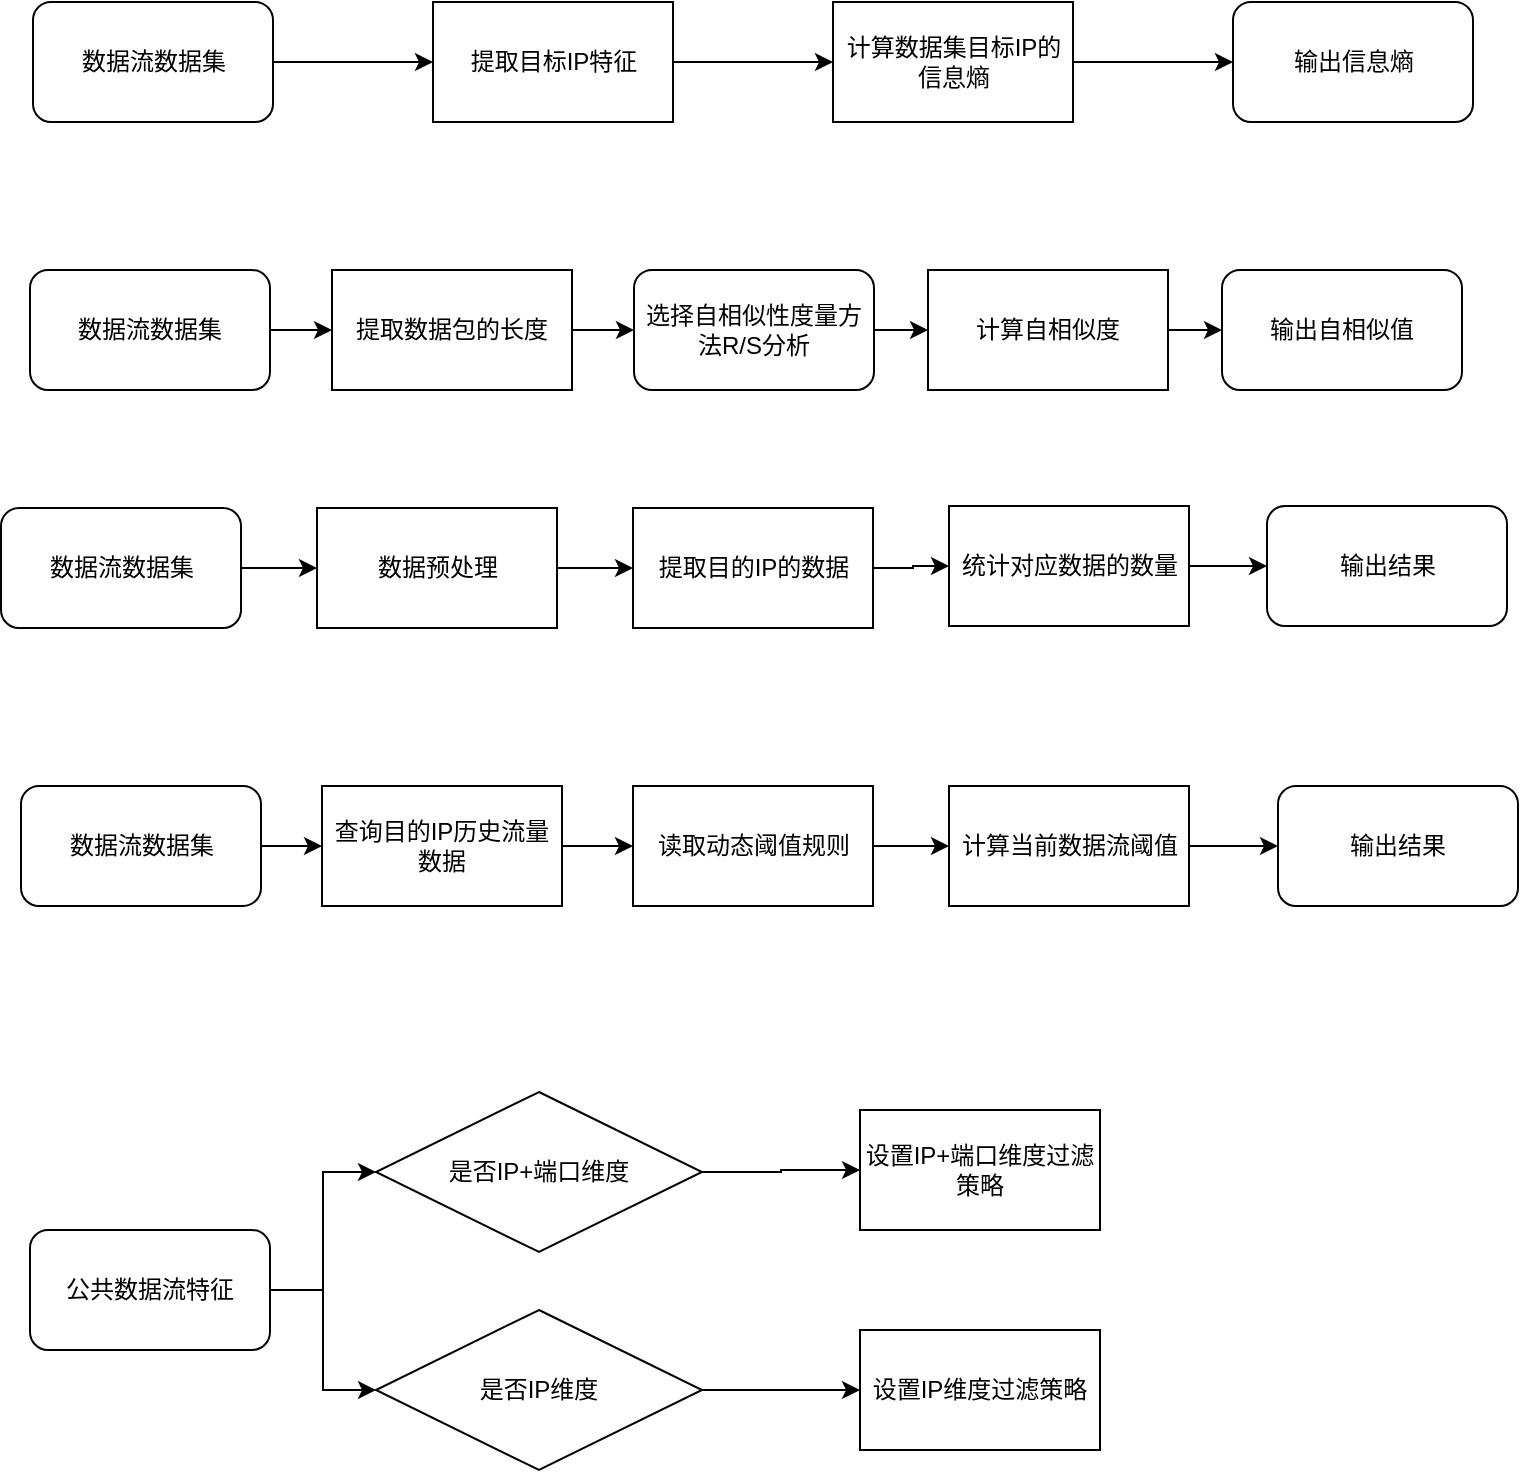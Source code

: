 <mxfile version="24.7.17">
  <diagram name="第 1 页" id="Ts6JQI4yxHBuS3g7pLxs">
    <mxGraphModel dx="1409" dy="753" grid="1" gridSize="10" guides="1" tooltips="1" connect="1" arrows="1" fold="1" page="1" pageScale="1" pageWidth="827" pageHeight="1169" math="0" shadow="0">
      <root>
        <mxCell id="0" />
        <mxCell id="1" parent="0" />
        <mxCell id="qLsD8-3RKok0tZ890hiv-1" value="" style="edgeStyle=orthogonalEdgeStyle;rounded=0;orthogonalLoop=1;jettySize=auto;html=1;" edge="1" parent="1" source="qLsD8-3RKok0tZ890hiv-2" target="qLsD8-3RKok0tZ890hiv-4">
          <mxGeometry relative="1" as="geometry" />
        </mxCell>
        <mxCell id="qLsD8-3RKok0tZ890hiv-2" value="数据流数据集" style="rounded=1;whiteSpace=wrap;html=1;" vertex="1" parent="1">
          <mxGeometry x="61.5" y="193" width="120" height="60" as="geometry" />
        </mxCell>
        <mxCell id="qLsD8-3RKok0tZ890hiv-3" value="" style="edgeStyle=orthogonalEdgeStyle;rounded=0;orthogonalLoop=1;jettySize=auto;html=1;" edge="1" parent="1" source="qLsD8-3RKok0tZ890hiv-4" target="qLsD8-3RKok0tZ890hiv-6">
          <mxGeometry relative="1" as="geometry" />
        </mxCell>
        <mxCell id="qLsD8-3RKok0tZ890hiv-4" value="提取目标IP特征" style="rounded=0;whiteSpace=wrap;html=1;" vertex="1" parent="1">
          <mxGeometry x="261.5" y="193" width="120" height="60" as="geometry" />
        </mxCell>
        <mxCell id="qLsD8-3RKok0tZ890hiv-5" value="" style="edgeStyle=orthogonalEdgeStyle;rounded=0;orthogonalLoop=1;jettySize=auto;html=1;" edge="1" parent="1" source="qLsD8-3RKok0tZ890hiv-6" target="qLsD8-3RKok0tZ890hiv-7">
          <mxGeometry relative="1" as="geometry" />
        </mxCell>
        <mxCell id="qLsD8-3RKok0tZ890hiv-6" value="计算数据集目标IP的&lt;div&gt;信息熵&lt;/div&gt;" style="rounded=0;whiteSpace=wrap;html=1;" vertex="1" parent="1">
          <mxGeometry x="461.5" y="193" width="120" height="60" as="geometry" />
        </mxCell>
        <mxCell id="qLsD8-3RKok0tZ890hiv-7" value="输出信息熵" style="rounded=1;whiteSpace=wrap;html=1;" vertex="1" parent="1">
          <mxGeometry x="661.5" y="193" width="120" height="60" as="geometry" />
        </mxCell>
        <mxCell id="qLsD8-3RKok0tZ890hiv-8" value="" style="edgeStyle=orthogonalEdgeStyle;rounded=0;orthogonalLoop=1;jettySize=auto;html=1;" edge="1" parent="1" source="qLsD8-3RKok0tZ890hiv-9" target="qLsD8-3RKok0tZ890hiv-11">
          <mxGeometry relative="1" as="geometry" />
        </mxCell>
        <mxCell id="qLsD8-3RKok0tZ890hiv-9" value="数据流数据集" style="rounded=1;whiteSpace=wrap;html=1;" vertex="1" parent="1">
          <mxGeometry x="60" y="327" width="120" height="60" as="geometry" />
        </mxCell>
        <mxCell id="qLsD8-3RKok0tZ890hiv-10" value="" style="edgeStyle=orthogonalEdgeStyle;rounded=0;orthogonalLoop=1;jettySize=auto;html=1;" edge="1" parent="1" source="qLsD8-3RKok0tZ890hiv-11" target="qLsD8-3RKok0tZ890hiv-13">
          <mxGeometry relative="1" as="geometry">
            <mxPoint x="362" y="357" as="targetPoint" />
          </mxGeometry>
        </mxCell>
        <mxCell id="qLsD8-3RKok0tZ890hiv-11" value="提取数据包的长度" style="rounded=0;whiteSpace=wrap;html=1;" vertex="1" parent="1">
          <mxGeometry x="211" y="327" width="120" height="60" as="geometry" />
        </mxCell>
        <mxCell id="qLsD8-3RKok0tZ890hiv-12" value="" style="edgeStyle=orthogonalEdgeStyle;rounded=0;orthogonalLoop=1;jettySize=auto;html=1;" edge="1" parent="1" source="qLsD8-3RKok0tZ890hiv-13" target="qLsD8-3RKok0tZ890hiv-15">
          <mxGeometry relative="1" as="geometry" />
        </mxCell>
        <mxCell id="qLsD8-3RKok0tZ890hiv-13" value="选择自相似性度量方法R/S分析" style="rounded=1;whiteSpace=wrap;html=1;" vertex="1" parent="1">
          <mxGeometry x="362" y="327" width="120" height="60" as="geometry" />
        </mxCell>
        <mxCell id="qLsD8-3RKok0tZ890hiv-14" value="" style="edgeStyle=orthogonalEdgeStyle;rounded=0;orthogonalLoop=1;jettySize=auto;html=1;" edge="1" parent="1" source="qLsD8-3RKok0tZ890hiv-15" target="qLsD8-3RKok0tZ890hiv-16">
          <mxGeometry relative="1" as="geometry" />
        </mxCell>
        <mxCell id="qLsD8-3RKok0tZ890hiv-15" value="计算自相似度" style="rounded=0;whiteSpace=wrap;html=1;" vertex="1" parent="1">
          <mxGeometry x="509" y="327" width="120" height="60" as="geometry" />
        </mxCell>
        <mxCell id="qLsD8-3RKok0tZ890hiv-16" value="输出自相似值" style="rounded=1;whiteSpace=wrap;html=1;" vertex="1" parent="1">
          <mxGeometry x="656" y="327" width="120" height="60" as="geometry" />
        </mxCell>
        <mxCell id="qLsD8-3RKok0tZ890hiv-17" value="" style="edgeStyle=orthogonalEdgeStyle;rounded=0;orthogonalLoop=1;jettySize=auto;html=1;" edge="1" parent="1" source="qLsD8-3RKok0tZ890hiv-18" target="qLsD8-3RKok0tZ890hiv-20">
          <mxGeometry relative="1" as="geometry" />
        </mxCell>
        <mxCell id="qLsD8-3RKok0tZ890hiv-18" value="数据流数据集" style="rounded=1;whiteSpace=wrap;html=1;" vertex="1" parent="1">
          <mxGeometry x="45.5" y="446" width="120" height="60" as="geometry" />
        </mxCell>
        <mxCell id="qLsD8-3RKok0tZ890hiv-19" value="" style="edgeStyle=orthogonalEdgeStyle;rounded=0;orthogonalLoop=1;jettySize=auto;html=1;" edge="1" parent="1" source="qLsD8-3RKok0tZ890hiv-20" target="qLsD8-3RKok0tZ890hiv-22">
          <mxGeometry relative="1" as="geometry" />
        </mxCell>
        <mxCell id="qLsD8-3RKok0tZ890hiv-20" value="数据预处理" style="rounded=0;whiteSpace=wrap;html=1;" vertex="1" parent="1">
          <mxGeometry x="203.5" y="446" width="120" height="60" as="geometry" />
        </mxCell>
        <mxCell id="qLsD8-3RKok0tZ890hiv-21" value="" style="edgeStyle=orthogonalEdgeStyle;rounded=0;orthogonalLoop=1;jettySize=auto;html=1;" edge="1" parent="1" source="qLsD8-3RKok0tZ890hiv-22" target="qLsD8-3RKok0tZ890hiv-24">
          <mxGeometry relative="1" as="geometry" />
        </mxCell>
        <mxCell id="qLsD8-3RKok0tZ890hiv-22" value="提取目的IP的数据" style="rounded=0;whiteSpace=wrap;html=1;" vertex="1" parent="1">
          <mxGeometry x="361.5" y="446" width="120" height="60" as="geometry" />
        </mxCell>
        <mxCell id="qLsD8-3RKok0tZ890hiv-23" value="" style="edgeStyle=orthogonalEdgeStyle;rounded=0;orthogonalLoop=1;jettySize=auto;html=1;" edge="1" parent="1" source="qLsD8-3RKok0tZ890hiv-24" target="qLsD8-3RKok0tZ890hiv-25">
          <mxGeometry relative="1" as="geometry" />
        </mxCell>
        <mxCell id="qLsD8-3RKok0tZ890hiv-24" value="统计对应数据的数量" style="rounded=0;whiteSpace=wrap;html=1;" vertex="1" parent="1">
          <mxGeometry x="519.5" y="445" width="120" height="60" as="geometry" />
        </mxCell>
        <mxCell id="qLsD8-3RKok0tZ890hiv-25" value="输出结果" style="rounded=1;whiteSpace=wrap;html=1;" vertex="1" parent="1">
          <mxGeometry x="678.5" y="445" width="120" height="60" as="geometry" />
        </mxCell>
        <mxCell id="qLsD8-3RKok0tZ890hiv-26" value="" style="edgeStyle=orthogonalEdgeStyle;rounded=0;orthogonalLoop=1;jettySize=auto;html=1;" edge="1" parent="1" source="qLsD8-3RKok0tZ890hiv-27" target="qLsD8-3RKok0tZ890hiv-29">
          <mxGeometry relative="1" as="geometry" />
        </mxCell>
        <mxCell id="qLsD8-3RKok0tZ890hiv-27" value="数据流数据集" style="rounded=1;whiteSpace=wrap;html=1;" vertex="1" parent="1">
          <mxGeometry x="55.5" y="585" width="120" height="60" as="geometry" />
        </mxCell>
        <mxCell id="qLsD8-3RKok0tZ890hiv-28" value="" style="edgeStyle=orthogonalEdgeStyle;rounded=0;orthogonalLoop=1;jettySize=auto;html=1;" edge="1" parent="1" source="qLsD8-3RKok0tZ890hiv-29" target="qLsD8-3RKok0tZ890hiv-31">
          <mxGeometry relative="1" as="geometry" />
        </mxCell>
        <mxCell id="qLsD8-3RKok0tZ890hiv-29" value="查询目的IP历史流量数据" style="rounded=0;whiteSpace=wrap;html=1;" vertex="1" parent="1">
          <mxGeometry x="206" y="585" width="120" height="60" as="geometry" />
        </mxCell>
        <mxCell id="qLsD8-3RKok0tZ890hiv-30" value="" style="edgeStyle=orthogonalEdgeStyle;rounded=0;orthogonalLoop=1;jettySize=auto;html=1;" edge="1" parent="1" source="qLsD8-3RKok0tZ890hiv-31" target="qLsD8-3RKok0tZ890hiv-33">
          <mxGeometry relative="1" as="geometry" />
        </mxCell>
        <mxCell id="qLsD8-3RKok0tZ890hiv-31" value="读取动态阈值规则" style="rounded=0;whiteSpace=wrap;html=1;" vertex="1" parent="1">
          <mxGeometry x="361.5" y="585" width="120" height="60" as="geometry" />
        </mxCell>
        <mxCell id="qLsD8-3RKok0tZ890hiv-32" value="" style="edgeStyle=orthogonalEdgeStyle;rounded=0;orthogonalLoop=1;jettySize=auto;html=1;" edge="1" parent="1" source="qLsD8-3RKok0tZ890hiv-33" target="qLsD8-3RKok0tZ890hiv-34">
          <mxGeometry relative="1" as="geometry" />
        </mxCell>
        <mxCell id="qLsD8-3RKok0tZ890hiv-33" value="计算当前数据流阈值" style="rounded=0;whiteSpace=wrap;html=1;" vertex="1" parent="1">
          <mxGeometry x="519.5" y="585" width="120" height="60" as="geometry" />
        </mxCell>
        <mxCell id="qLsD8-3RKok0tZ890hiv-34" value="输出结果" style="rounded=1;whiteSpace=wrap;html=1;" vertex="1" parent="1">
          <mxGeometry x="684" y="585" width="120" height="60" as="geometry" />
        </mxCell>
        <mxCell id="qLsD8-3RKok0tZ890hiv-35" style="edgeStyle=orthogonalEdgeStyle;rounded=0;orthogonalLoop=1;jettySize=auto;html=1;exitX=1;exitY=0.5;exitDx=0;exitDy=0;" edge="1" parent="1" source="qLsD8-3RKok0tZ890hiv-37" target="qLsD8-3RKok0tZ890hiv-39">
          <mxGeometry relative="1" as="geometry" />
        </mxCell>
        <mxCell id="qLsD8-3RKok0tZ890hiv-36" style="edgeStyle=orthogonalEdgeStyle;rounded=0;orthogonalLoop=1;jettySize=auto;html=1;exitX=1;exitY=0.5;exitDx=0;exitDy=0;" edge="1" parent="1" source="qLsD8-3RKok0tZ890hiv-37" target="qLsD8-3RKok0tZ890hiv-41">
          <mxGeometry relative="1" as="geometry" />
        </mxCell>
        <mxCell id="qLsD8-3RKok0tZ890hiv-37" value="公共数据流特征" style="rounded=1;whiteSpace=wrap;html=1;" vertex="1" parent="1">
          <mxGeometry x="60" y="807" width="120" height="60" as="geometry" />
        </mxCell>
        <mxCell id="qLsD8-3RKok0tZ890hiv-38" value="" style="edgeStyle=orthogonalEdgeStyle;rounded=0;orthogonalLoop=1;jettySize=auto;html=1;" edge="1" parent="1" source="qLsD8-3RKok0tZ890hiv-39" target="qLsD8-3RKok0tZ890hiv-42">
          <mxGeometry relative="1" as="geometry" />
        </mxCell>
        <mxCell id="qLsD8-3RKok0tZ890hiv-39" value="是否IP+端口维度" style="rhombus;whiteSpace=wrap;html=1;" vertex="1" parent="1">
          <mxGeometry x="233" y="738" width="163" height="80" as="geometry" />
        </mxCell>
        <mxCell id="qLsD8-3RKok0tZ890hiv-40" value="" style="edgeStyle=orthogonalEdgeStyle;rounded=0;orthogonalLoop=1;jettySize=auto;html=1;" edge="1" parent="1" source="qLsD8-3RKok0tZ890hiv-41" target="qLsD8-3RKok0tZ890hiv-43">
          <mxGeometry relative="1" as="geometry" />
        </mxCell>
        <mxCell id="qLsD8-3RKok0tZ890hiv-41" value="是否IP维度" style="rhombus;whiteSpace=wrap;html=1;" vertex="1" parent="1">
          <mxGeometry x="233" y="847" width="163" height="80" as="geometry" />
        </mxCell>
        <mxCell id="qLsD8-3RKok0tZ890hiv-42" value="设置IP+端口维度过滤策略" style="rounded=0;whiteSpace=wrap;html=1;" vertex="1" parent="1">
          <mxGeometry x="475" y="747" width="120" height="60" as="geometry" />
        </mxCell>
        <mxCell id="qLsD8-3RKok0tZ890hiv-43" value="设置IP维度过滤策略" style="rounded=0;whiteSpace=wrap;html=1;" vertex="1" parent="1">
          <mxGeometry x="475" y="857" width="120" height="60" as="geometry" />
        </mxCell>
      </root>
    </mxGraphModel>
  </diagram>
</mxfile>
